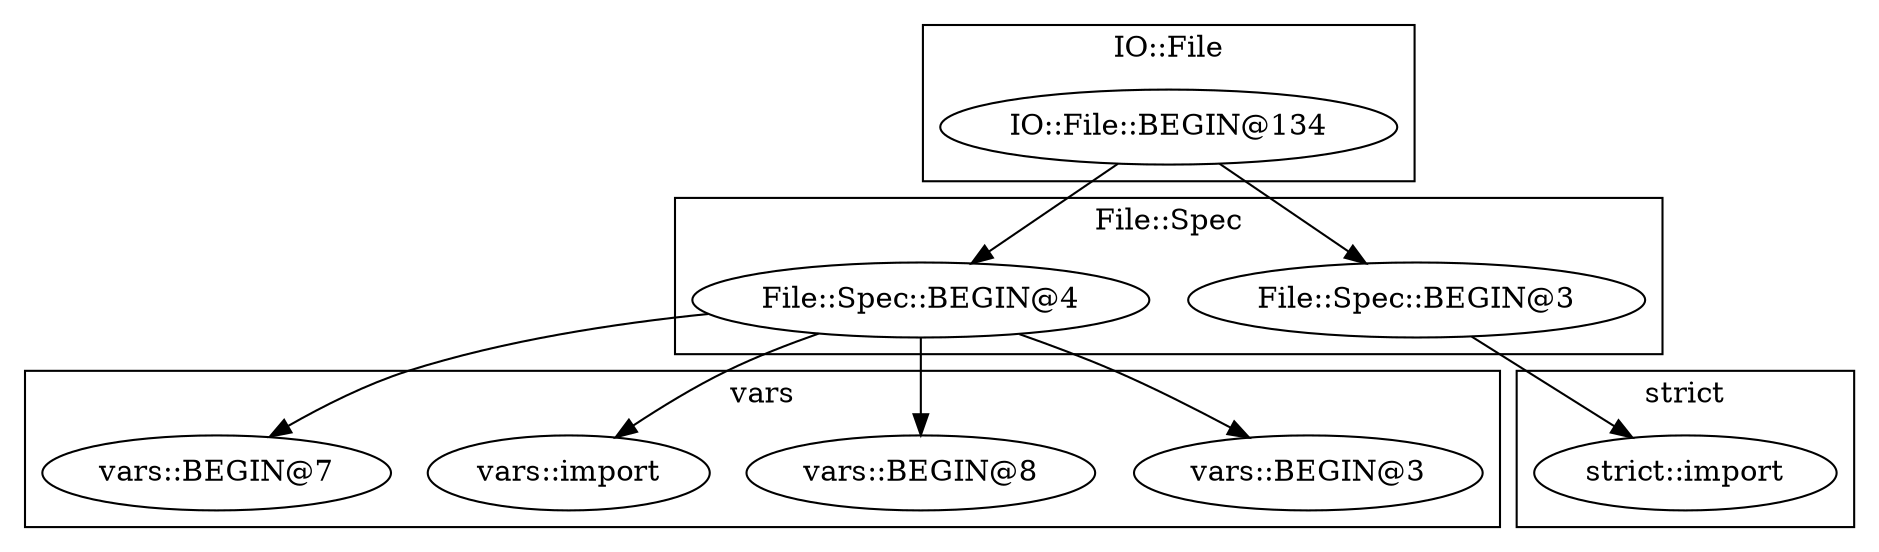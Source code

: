 digraph {
graph [overlap=false]
subgraph cluster_IO_File {
	label="IO::File";
	"IO::File::BEGIN@134";
}
subgraph cluster_vars {
	label="vars";
	"vars::BEGIN@3";
	"vars::BEGIN@8";
	"vars::import";
	"vars::BEGIN@7";
}
subgraph cluster_strict {
	label="strict";
	"strict::import";
}
subgraph cluster_File_Spec {
	label="File::Spec";
	"File::Spec::BEGIN@4";
	"File::Spec::BEGIN@3";
}
"File::Spec::BEGIN@4" -> "vars::BEGIN@8";
"File::Spec::BEGIN@4" -> "vars::BEGIN@3";
"IO::File::BEGIN@134" -> "File::Spec::BEGIN@4";
"File::Spec::BEGIN@4" -> "vars::import";
"IO::File::BEGIN@134" -> "File::Spec::BEGIN@3";
"File::Spec::BEGIN@3" -> "strict::import";
"File::Spec::BEGIN@4" -> "vars::BEGIN@7";
}
